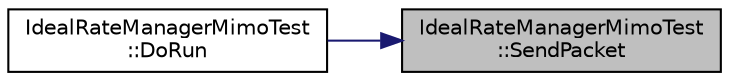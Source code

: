 digraph "IdealRateManagerMimoTest::SendPacket"
{
 // LATEX_PDF_SIZE
  edge [fontname="Helvetica",fontsize="10",labelfontname="Helvetica",labelfontsize="10"];
  node [fontname="Helvetica",fontsize="10",shape=record];
  rankdir="RL";
  Node1 [label="IdealRateManagerMimoTest\l::SendPacket",height=0.2,width=0.4,color="black", fillcolor="grey75", style="filled", fontcolor="black",tooltip="Triggers the transmission of a 1000 Byte-long data packet from the source device."];
  Node1 -> Node2 [dir="back",color="midnightblue",fontsize="10",style="solid",fontname="Helvetica"];
  Node2 [label="IdealRateManagerMimoTest\l::DoRun",height=0.2,width=0.4,color="black", fillcolor="white", style="filled",URL="$class_ideal_rate_manager_mimo_test.html#abd548d8a592eb8393d26f703d7db3428",tooltip="Implementation to actually run this TestCase."];
}
